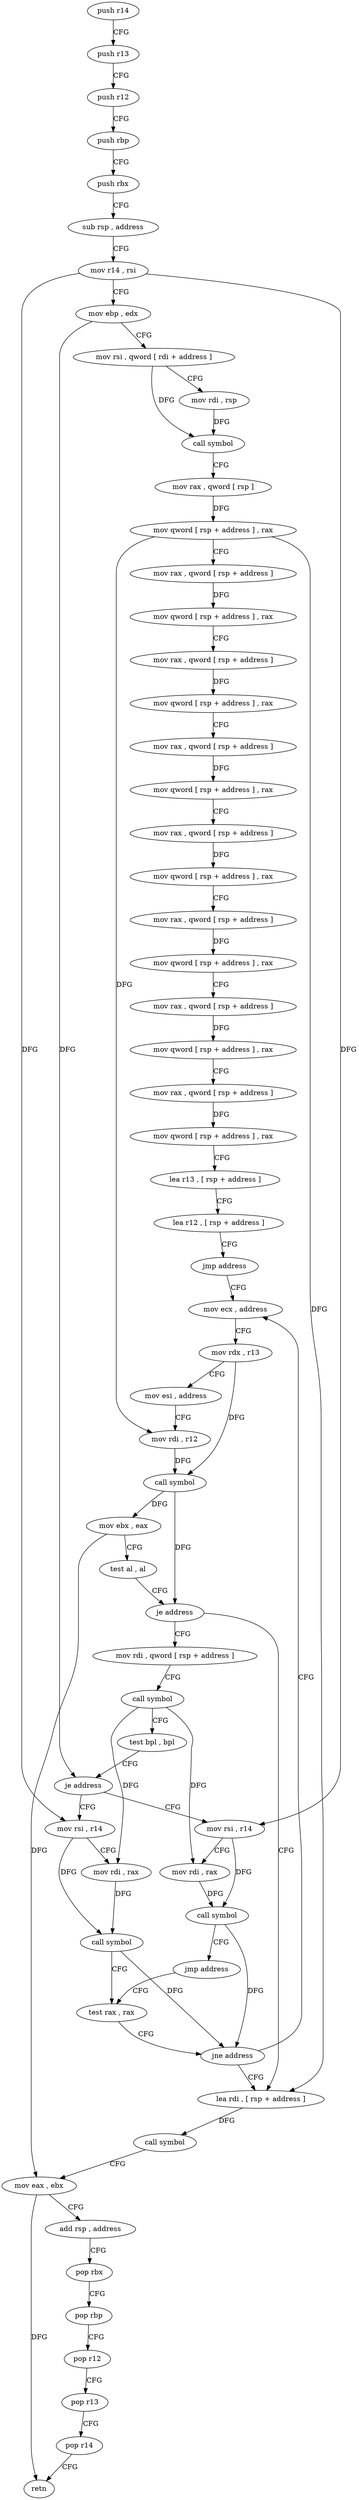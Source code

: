 digraph "func" {
"86501" [label = "push r14" ]
"86503" [label = "push r13" ]
"86505" [label = "push r12" ]
"86507" [label = "push rbp" ]
"86508" [label = "push rbx" ]
"86509" [label = "sub rsp , address" ]
"86516" [label = "mov r14 , rsi" ]
"86519" [label = "mov ebp , edx" ]
"86521" [label = "mov rsi , qword [ rdi + address ]" ]
"86525" [label = "mov rdi , rsp" ]
"86528" [label = "call symbol" ]
"86533" [label = "mov rax , qword [ rsp ]" ]
"86537" [label = "mov qword [ rsp + address ] , rax" ]
"86542" [label = "mov rax , qword [ rsp + address ]" ]
"86547" [label = "mov qword [ rsp + address ] , rax" ]
"86552" [label = "mov rax , qword [ rsp + address ]" ]
"86557" [label = "mov qword [ rsp + address ] , rax" ]
"86562" [label = "mov rax , qword [ rsp + address ]" ]
"86567" [label = "mov qword [ rsp + address ] , rax" ]
"86572" [label = "mov rax , qword [ rsp + address ]" ]
"86577" [label = "mov qword [ rsp + address ] , rax" ]
"86582" [label = "mov rax , qword [ rsp + address ]" ]
"86587" [label = "mov qword [ rsp + address ] , rax" ]
"86592" [label = "mov rax , qword [ rsp + address ]" ]
"86597" [label = "mov qword [ rsp + address ] , rax" ]
"86605" [label = "mov rax , qword [ rsp + address ]" ]
"86610" [label = "mov qword [ rsp + address ] , rax" ]
"86618" [label = "lea r13 , [ rsp + address ]" ]
"86623" [label = "lea r12 , [ rsp + address ]" ]
"86628" [label = "jmp address" ]
"86646" [label = "mov ecx , address" ]
"86651" [label = "mov rdx , r13" ]
"86654" [label = "mov esi , address" ]
"86659" [label = "mov rdi , r12" ]
"86662" [label = "call symbol" ]
"86667" [label = "mov ebx , eax" ]
"86669" [label = "test al , al" ]
"86671" [label = "je address" ]
"86701" [label = "lea rdi , [ rsp + address ]" ]
"86673" [label = "mov rdi , qword [ rsp + address ]" ]
"86706" [label = "call symbol" ]
"86711" [label = "mov eax , ebx" ]
"86713" [label = "add rsp , address" ]
"86720" [label = "pop rbx" ]
"86721" [label = "pop rbp" ]
"86722" [label = "pop r12" ]
"86724" [label = "pop r13" ]
"86726" [label = "pop r14" ]
"86728" [label = "retn" ]
"86678" [label = "call symbol" ]
"86683" [label = "test bpl , bpl" ]
"86686" [label = "je address" ]
"86630" [label = "mov rsi , r14" ]
"86688" [label = "mov rsi , r14" ]
"86633" [label = "mov rdi , rax" ]
"86636" [label = "call symbol" ]
"86641" [label = "test rax , rax" ]
"86691" [label = "mov rdi , rax" ]
"86694" [label = "call symbol" ]
"86699" [label = "jmp address" ]
"86644" [label = "jne address" ]
"86501" -> "86503" [ label = "CFG" ]
"86503" -> "86505" [ label = "CFG" ]
"86505" -> "86507" [ label = "CFG" ]
"86507" -> "86508" [ label = "CFG" ]
"86508" -> "86509" [ label = "CFG" ]
"86509" -> "86516" [ label = "CFG" ]
"86516" -> "86519" [ label = "CFG" ]
"86516" -> "86630" [ label = "DFG" ]
"86516" -> "86688" [ label = "DFG" ]
"86519" -> "86521" [ label = "CFG" ]
"86519" -> "86686" [ label = "DFG" ]
"86521" -> "86525" [ label = "CFG" ]
"86521" -> "86528" [ label = "DFG" ]
"86525" -> "86528" [ label = "DFG" ]
"86528" -> "86533" [ label = "CFG" ]
"86533" -> "86537" [ label = "DFG" ]
"86537" -> "86542" [ label = "CFG" ]
"86537" -> "86659" [ label = "DFG" ]
"86537" -> "86701" [ label = "DFG" ]
"86542" -> "86547" [ label = "DFG" ]
"86547" -> "86552" [ label = "CFG" ]
"86552" -> "86557" [ label = "DFG" ]
"86557" -> "86562" [ label = "CFG" ]
"86562" -> "86567" [ label = "DFG" ]
"86567" -> "86572" [ label = "CFG" ]
"86572" -> "86577" [ label = "DFG" ]
"86577" -> "86582" [ label = "CFG" ]
"86582" -> "86587" [ label = "DFG" ]
"86587" -> "86592" [ label = "CFG" ]
"86592" -> "86597" [ label = "DFG" ]
"86597" -> "86605" [ label = "CFG" ]
"86605" -> "86610" [ label = "DFG" ]
"86610" -> "86618" [ label = "CFG" ]
"86618" -> "86623" [ label = "CFG" ]
"86623" -> "86628" [ label = "CFG" ]
"86628" -> "86646" [ label = "CFG" ]
"86646" -> "86651" [ label = "CFG" ]
"86651" -> "86654" [ label = "CFG" ]
"86651" -> "86662" [ label = "DFG" ]
"86654" -> "86659" [ label = "CFG" ]
"86659" -> "86662" [ label = "DFG" ]
"86662" -> "86667" [ label = "DFG" ]
"86662" -> "86671" [ label = "DFG" ]
"86667" -> "86669" [ label = "CFG" ]
"86667" -> "86711" [ label = "DFG" ]
"86669" -> "86671" [ label = "CFG" ]
"86671" -> "86701" [ label = "CFG" ]
"86671" -> "86673" [ label = "CFG" ]
"86701" -> "86706" [ label = "DFG" ]
"86673" -> "86678" [ label = "CFG" ]
"86706" -> "86711" [ label = "CFG" ]
"86711" -> "86713" [ label = "CFG" ]
"86711" -> "86728" [ label = "DFG" ]
"86713" -> "86720" [ label = "CFG" ]
"86720" -> "86721" [ label = "CFG" ]
"86721" -> "86722" [ label = "CFG" ]
"86722" -> "86724" [ label = "CFG" ]
"86724" -> "86726" [ label = "CFG" ]
"86726" -> "86728" [ label = "CFG" ]
"86678" -> "86683" [ label = "CFG" ]
"86678" -> "86633" [ label = "DFG" ]
"86678" -> "86691" [ label = "DFG" ]
"86683" -> "86686" [ label = "CFG" ]
"86686" -> "86630" [ label = "CFG" ]
"86686" -> "86688" [ label = "CFG" ]
"86630" -> "86633" [ label = "CFG" ]
"86630" -> "86636" [ label = "DFG" ]
"86688" -> "86691" [ label = "CFG" ]
"86688" -> "86694" [ label = "DFG" ]
"86633" -> "86636" [ label = "DFG" ]
"86636" -> "86641" [ label = "CFG" ]
"86636" -> "86644" [ label = "DFG" ]
"86641" -> "86644" [ label = "CFG" ]
"86691" -> "86694" [ label = "DFG" ]
"86694" -> "86699" [ label = "CFG" ]
"86694" -> "86644" [ label = "DFG" ]
"86699" -> "86641" [ label = "CFG" ]
"86644" -> "86701" [ label = "CFG" ]
"86644" -> "86646" [ label = "CFG" ]
}
